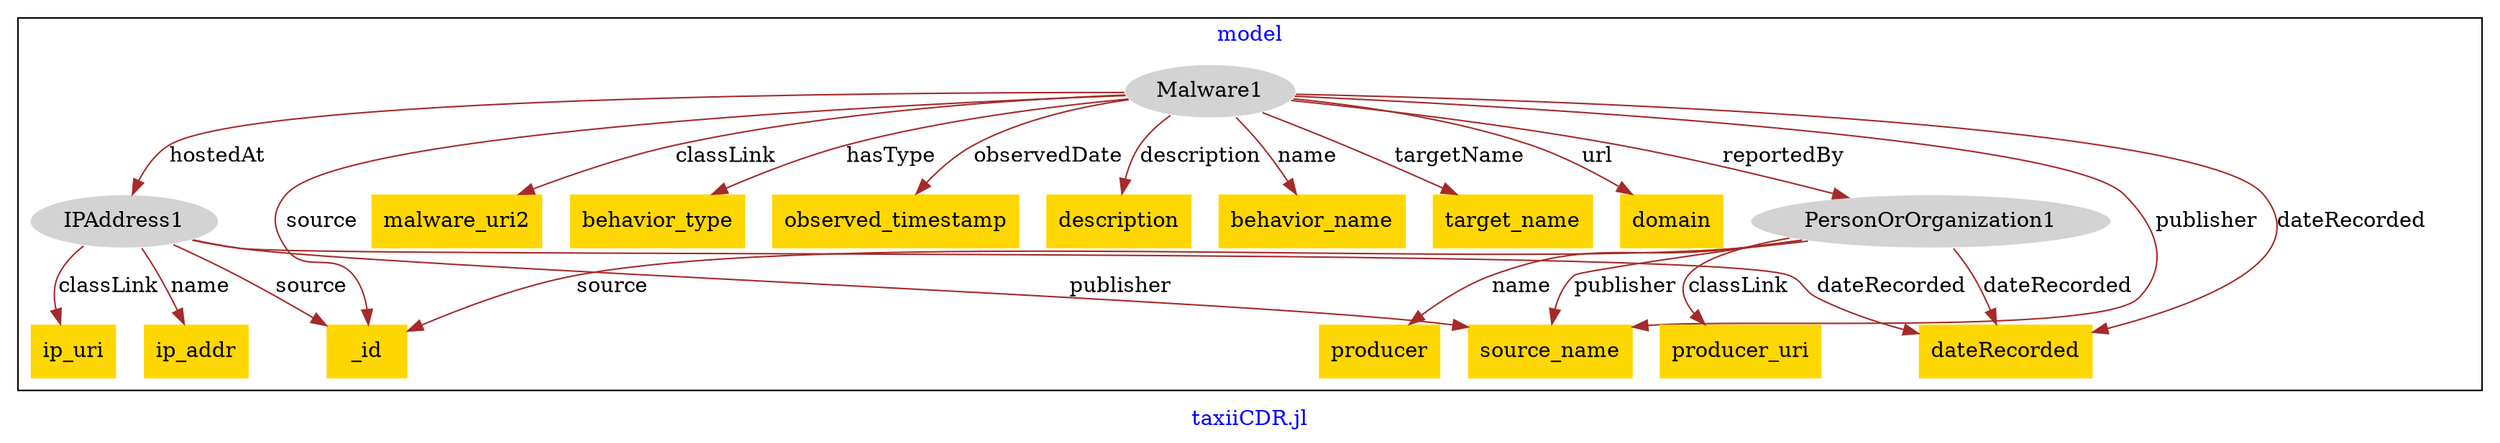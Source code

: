 digraph n0 {
fontcolor="blue"
remincross="true"
label="taxiiCDR.jl"
subgraph cluster {
label="model"
n2[style="filled",color="white",fillcolor="lightgray",label="IPAddress1"];
n3[shape="plaintext",style="filled",fillcolor="gold",label="ip_uri"];
n4[shape="plaintext",style="filled",fillcolor="gold",label="ip_addr"];
n5[shape="plaintext",style="filled",fillcolor="gold",label="_id"];
n6[style="filled",color="white",fillcolor="lightgray",label="Malware1"];
n7[shape="plaintext",style="filled",fillcolor="gold",label="malware_uri2"];
n8[shape="plaintext",style="filled",fillcolor="gold",label="behavior_type"];
n9[shape="plaintext",style="filled",fillcolor="gold",label="observed_timestamp"];
n10[shape="plaintext",style="filled",fillcolor="gold",label="description"];
n11[shape="plaintext",style="filled",fillcolor="gold",label="behavior_name"];
n12[shape="plaintext",style="filled",fillcolor="gold",label="target_name"];
n13[shape="plaintext",style="filled",fillcolor="gold",label="domain"];
n14[style="filled",color="white",fillcolor="lightgray",label="PersonOrOrganization1"];
n15[shape="plaintext",style="filled",fillcolor="gold",label="producer_uri"];
n16[shape="plaintext",style="filled",fillcolor="gold",label="dateRecorded"];
n17[shape="plaintext",style="filled",fillcolor="gold",label="producer"];
n18[shape="plaintext",style="filled",fillcolor="gold",label="source_name"];
}
n2 -> n3[color="brown",fontcolor="black",label="classLink"]
n2 -> n4[color="brown",fontcolor="black",label="name"]
n2 -> n5[color="brown",fontcolor="black",label="source"]
n6 -> n7[color="brown",fontcolor="black",label="classLink"]
n6 -> n8[color="brown",fontcolor="black",label="hasType"]
n6 -> n9[color="brown",fontcolor="black",label="observedDate"]
n6 -> n10[color="brown",fontcolor="black",label="description"]
n6 -> n11[color="brown",fontcolor="black",label="name"]
n6 -> n5[color="brown",fontcolor="black",label="source"]
n6 -> n12[color="brown",fontcolor="black",label="targetName"]
n6 -> n13[color="brown",fontcolor="black",label="url"]
n14 -> n15[color="brown",fontcolor="black",label="classLink"]
n14 -> n16[color="brown",fontcolor="black",label="dateRecorded"]
n14 -> n17[color="brown",fontcolor="black",label="name"]
n14 -> n18[color="brown",fontcolor="black",label="publisher"]
n14 -> n5[color="brown",fontcolor="black",label="source"]
n6 -> n14[color="brown",fontcolor="black",label="reportedBy"]
n2 -> n18[color="brown",fontcolor="black",label="publisher"]
n6 -> n18[color="brown",fontcolor="black",label="publisher"]
n2 -> n16[color="brown",fontcolor="black",label="dateRecorded"]
n6 -> n2[color="brown",fontcolor="black",label="hostedAt"]
n6 -> n16[color="brown",fontcolor="black",label="dateRecorded"]
}
